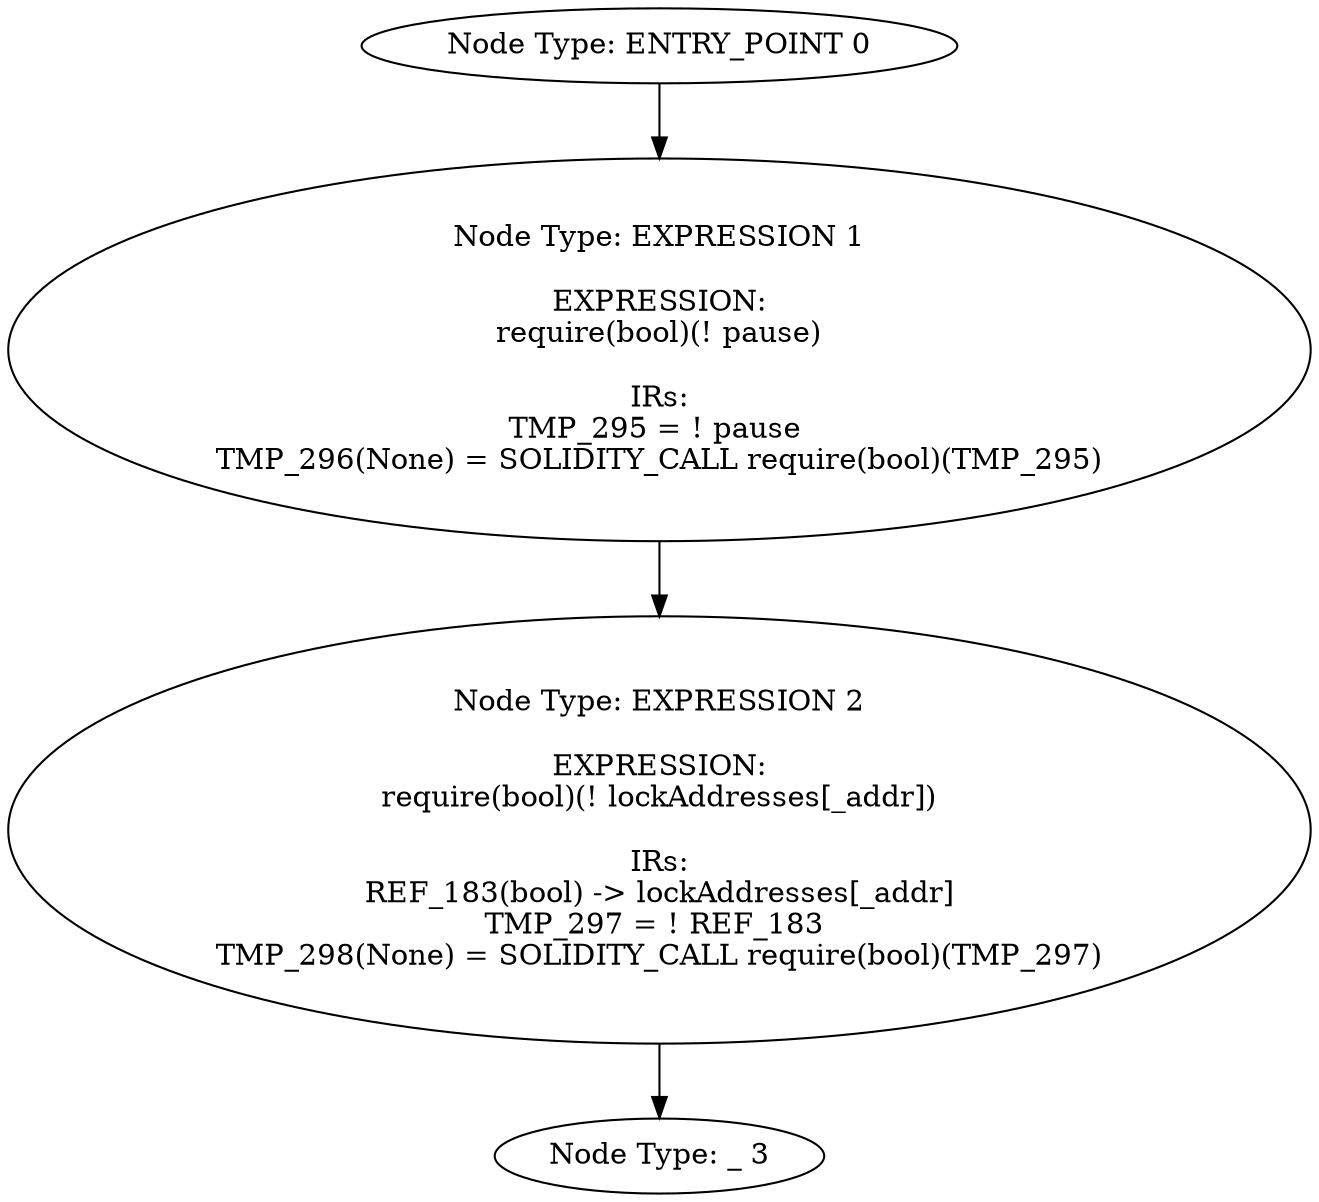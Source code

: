 digraph{
0[label="Node Type: ENTRY_POINT 0
"];
0->1;
1[label="Node Type: EXPRESSION 1

EXPRESSION:
require(bool)(! pause)

IRs:
TMP_295 = ! pause 
TMP_296(None) = SOLIDITY_CALL require(bool)(TMP_295)"];
1->2;
2[label="Node Type: EXPRESSION 2

EXPRESSION:
require(bool)(! lockAddresses[_addr])

IRs:
REF_183(bool) -> lockAddresses[_addr]
TMP_297 = ! REF_183 
TMP_298(None) = SOLIDITY_CALL require(bool)(TMP_297)"];
2->3;
3[label="Node Type: _ 3
"];
}
